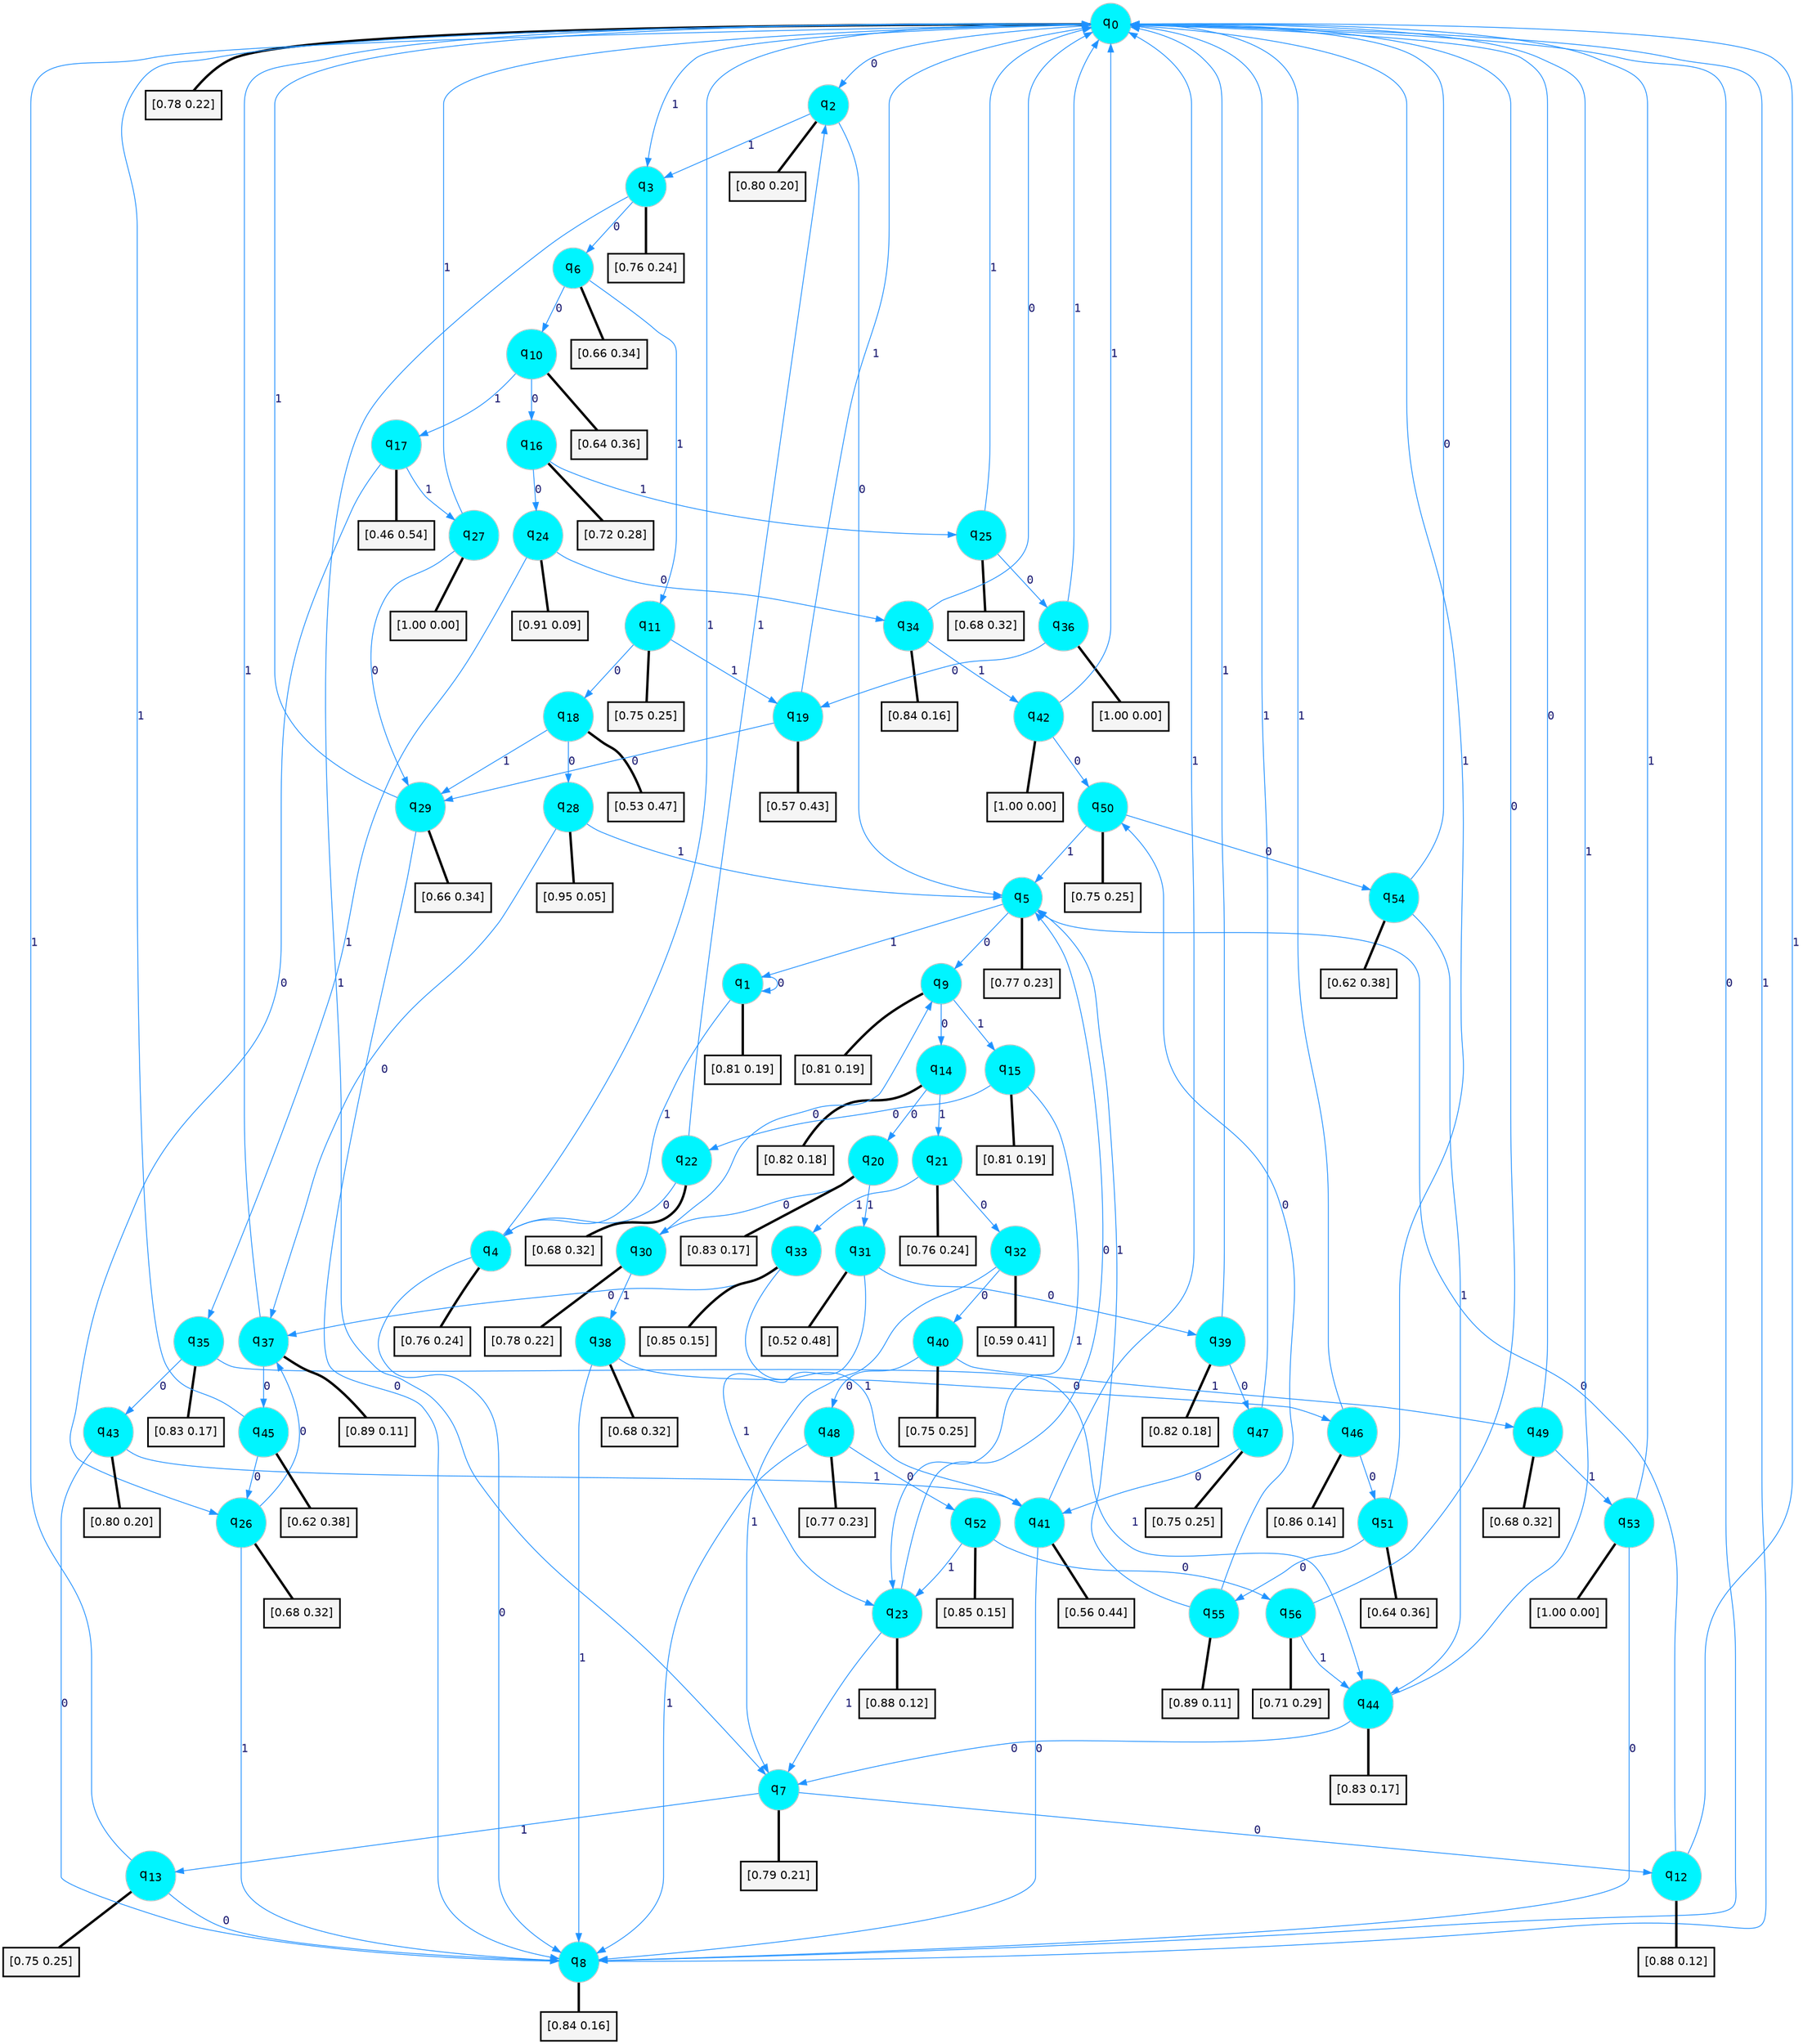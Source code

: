 digraph G {
graph [
bgcolor=transparent, dpi=300, rankdir=TD, size="40,25"];
node [
color=gray, fillcolor=turquoise1, fontcolor=black, fontname=Helvetica, fontsize=16, fontweight=bold, shape=circle, style=filled];
edge [
arrowsize=1, color=dodgerblue1, fontcolor=midnightblue, fontname=courier, fontweight=bold, penwidth=1, style=solid, weight=20];
0[label=<q<SUB>0</SUB>>];
1[label=<q<SUB>1</SUB>>];
2[label=<q<SUB>2</SUB>>];
3[label=<q<SUB>3</SUB>>];
4[label=<q<SUB>4</SUB>>];
5[label=<q<SUB>5</SUB>>];
6[label=<q<SUB>6</SUB>>];
7[label=<q<SUB>7</SUB>>];
8[label=<q<SUB>8</SUB>>];
9[label=<q<SUB>9</SUB>>];
10[label=<q<SUB>10</SUB>>];
11[label=<q<SUB>11</SUB>>];
12[label=<q<SUB>12</SUB>>];
13[label=<q<SUB>13</SUB>>];
14[label=<q<SUB>14</SUB>>];
15[label=<q<SUB>15</SUB>>];
16[label=<q<SUB>16</SUB>>];
17[label=<q<SUB>17</SUB>>];
18[label=<q<SUB>18</SUB>>];
19[label=<q<SUB>19</SUB>>];
20[label=<q<SUB>20</SUB>>];
21[label=<q<SUB>21</SUB>>];
22[label=<q<SUB>22</SUB>>];
23[label=<q<SUB>23</SUB>>];
24[label=<q<SUB>24</SUB>>];
25[label=<q<SUB>25</SUB>>];
26[label=<q<SUB>26</SUB>>];
27[label=<q<SUB>27</SUB>>];
28[label=<q<SUB>28</SUB>>];
29[label=<q<SUB>29</SUB>>];
30[label=<q<SUB>30</SUB>>];
31[label=<q<SUB>31</SUB>>];
32[label=<q<SUB>32</SUB>>];
33[label=<q<SUB>33</SUB>>];
34[label=<q<SUB>34</SUB>>];
35[label=<q<SUB>35</SUB>>];
36[label=<q<SUB>36</SUB>>];
37[label=<q<SUB>37</SUB>>];
38[label=<q<SUB>38</SUB>>];
39[label=<q<SUB>39</SUB>>];
40[label=<q<SUB>40</SUB>>];
41[label=<q<SUB>41</SUB>>];
42[label=<q<SUB>42</SUB>>];
43[label=<q<SUB>43</SUB>>];
44[label=<q<SUB>44</SUB>>];
45[label=<q<SUB>45</SUB>>];
46[label=<q<SUB>46</SUB>>];
47[label=<q<SUB>47</SUB>>];
48[label=<q<SUB>48</SUB>>];
49[label=<q<SUB>49</SUB>>];
50[label=<q<SUB>50</SUB>>];
51[label=<q<SUB>51</SUB>>];
52[label=<q<SUB>52</SUB>>];
53[label=<q<SUB>53</SUB>>];
54[label=<q<SUB>54</SUB>>];
55[label=<q<SUB>55</SUB>>];
56[label=<q<SUB>56</SUB>>];
57[label="[0.78 0.22]", shape=box,fontcolor=black, fontname=Helvetica, fontsize=14, penwidth=2, fillcolor=whitesmoke,color=black];
58[label="[0.81 0.19]", shape=box,fontcolor=black, fontname=Helvetica, fontsize=14, penwidth=2, fillcolor=whitesmoke,color=black];
59[label="[0.80 0.20]", shape=box,fontcolor=black, fontname=Helvetica, fontsize=14, penwidth=2, fillcolor=whitesmoke,color=black];
60[label="[0.76 0.24]", shape=box,fontcolor=black, fontname=Helvetica, fontsize=14, penwidth=2, fillcolor=whitesmoke,color=black];
61[label="[0.76 0.24]", shape=box,fontcolor=black, fontname=Helvetica, fontsize=14, penwidth=2, fillcolor=whitesmoke,color=black];
62[label="[0.77 0.23]", shape=box,fontcolor=black, fontname=Helvetica, fontsize=14, penwidth=2, fillcolor=whitesmoke,color=black];
63[label="[0.66 0.34]", shape=box,fontcolor=black, fontname=Helvetica, fontsize=14, penwidth=2, fillcolor=whitesmoke,color=black];
64[label="[0.79 0.21]", shape=box,fontcolor=black, fontname=Helvetica, fontsize=14, penwidth=2, fillcolor=whitesmoke,color=black];
65[label="[0.84 0.16]", shape=box,fontcolor=black, fontname=Helvetica, fontsize=14, penwidth=2, fillcolor=whitesmoke,color=black];
66[label="[0.81 0.19]", shape=box,fontcolor=black, fontname=Helvetica, fontsize=14, penwidth=2, fillcolor=whitesmoke,color=black];
67[label="[0.64 0.36]", shape=box,fontcolor=black, fontname=Helvetica, fontsize=14, penwidth=2, fillcolor=whitesmoke,color=black];
68[label="[0.75 0.25]", shape=box,fontcolor=black, fontname=Helvetica, fontsize=14, penwidth=2, fillcolor=whitesmoke,color=black];
69[label="[0.88 0.12]", shape=box,fontcolor=black, fontname=Helvetica, fontsize=14, penwidth=2, fillcolor=whitesmoke,color=black];
70[label="[0.75 0.25]", shape=box,fontcolor=black, fontname=Helvetica, fontsize=14, penwidth=2, fillcolor=whitesmoke,color=black];
71[label="[0.82 0.18]", shape=box,fontcolor=black, fontname=Helvetica, fontsize=14, penwidth=2, fillcolor=whitesmoke,color=black];
72[label="[0.81 0.19]", shape=box,fontcolor=black, fontname=Helvetica, fontsize=14, penwidth=2, fillcolor=whitesmoke,color=black];
73[label="[0.72 0.28]", shape=box,fontcolor=black, fontname=Helvetica, fontsize=14, penwidth=2, fillcolor=whitesmoke,color=black];
74[label="[0.46 0.54]", shape=box,fontcolor=black, fontname=Helvetica, fontsize=14, penwidth=2, fillcolor=whitesmoke,color=black];
75[label="[0.53 0.47]", shape=box,fontcolor=black, fontname=Helvetica, fontsize=14, penwidth=2, fillcolor=whitesmoke,color=black];
76[label="[0.57 0.43]", shape=box,fontcolor=black, fontname=Helvetica, fontsize=14, penwidth=2, fillcolor=whitesmoke,color=black];
77[label="[0.83 0.17]", shape=box,fontcolor=black, fontname=Helvetica, fontsize=14, penwidth=2, fillcolor=whitesmoke,color=black];
78[label="[0.76 0.24]", shape=box,fontcolor=black, fontname=Helvetica, fontsize=14, penwidth=2, fillcolor=whitesmoke,color=black];
79[label="[0.68 0.32]", shape=box,fontcolor=black, fontname=Helvetica, fontsize=14, penwidth=2, fillcolor=whitesmoke,color=black];
80[label="[0.88 0.12]", shape=box,fontcolor=black, fontname=Helvetica, fontsize=14, penwidth=2, fillcolor=whitesmoke,color=black];
81[label="[0.91 0.09]", shape=box,fontcolor=black, fontname=Helvetica, fontsize=14, penwidth=2, fillcolor=whitesmoke,color=black];
82[label="[0.68 0.32]", shape=box,fontcolor=black, fontname=Helvetica, fontsize=14, penwidth=2, fillcolor=whitesmoke,color=black];
83[label="[0.68 0.32]", shape=box,fontcolor=black, fontname=Helvetica, fontsize=14, penwidth=2, fillcolor=whitesmoke,color=black];
84[label="[1.00 0.00]", shape=box,fontcolor=black, fontname=Helvetica, fontsize=14, penwidth=2, fillcolor=whitesmoke,color=black];
85[label="[0.95 0.05]", shape=box,fontcolor=black, fontname=Helvetica, fontsize=14, penwidth=2, fillcolor=whitesmoke,color=black];
86[label="[0.66 0.34]", shape=box,fontcolor=black, fontname=Helvetica, fontsize=14, penwidth=2, fillcolor=whitesmoke,color=black];
87[label="[0.78 0.22]", shape=box,fontcolor=black, fontname=Helvetica, fontsize=14, penwidth=2, fillcolor=whitesmoke,color=black];
88[label="[0.52 0.48]", shape=box,fontcolor=black, fontname=Helvetica, fontsize=14, penwidth=2, fillcolor=whitesmoke,color=black];
89[label="[0.59 0.41]", shape=box,fontcolor=black, fontname=Helvetica, fontsize=14, penwidth=2, fillcolor=whitesmoke,color=black];
90[label="[0.85 0.15]", shape=box,fontcolor=black, fontname=Helvetica, fontsize=14, penwidth=2, fillcolor=whitesmoke,color=black];
91[label="[0.84 0.16]", shape=box,fontcolor=black, fontname=Helvetica, fontsize=14, penwidth=2, fillcolor=whitesmoke,color=black];
92[label="[0.83 0.17]", shape=box,fontcolor=black, fontname=Helvetica, fontsize=14, penwidth=2, fillcolor=whitesmoke,color=black];
93[label="[1.00 0.00]", shape=box,fontcolor=black, fontname=Helvetica, fontsize=14, penwidth=2, fillcolor=whitesmoke,color=black];
94[label="[0.89 0.11]", shape=box,fontcolor=black, fontname=Helvetica, fontsize=14, penwidth=2, fillcolor=whitesmoke,color=black];
95[label="[0.68 0.32]", shape=box,fontcolor=black, fontname=Helvetica, fontsize=14, penwidth=2, fillcolor=whitesmoke,color=black];
96[label="[0.82 0.18]", shape=box,fontcolor=black, fontname=Helvetica, fontsize=14, penwidth=2, fillcolor=whitesmoke,color=black];
97[label="[0.75 0.25]", shape=box,fontcolor=black, fontname=Helvetica, fontsize=14, penwidth=2, fillcolor=whitesmoke,color=black];
98[label="[0.56 0.44]", shape=box,fontcolor=black, fontname=Helvetica, fontsize=14, penwidth=2, fillcolor=whitesmoke,color=black];
99[label="[1.00 0.00]", shape=box,fontcolor=black, fontname=Helvetica, fontsize=14, penwidth=2, fillcolor=whitesmoke,color=black];
100[label="[0.80 0.20]", shape=box,fontcolor=black, fontname=Helvetica, fontsize=14, penwidth=2, fillcolor=whitesmoke,color=black];
101[label="[0.83 0.17]", shape=box,fontcolor=black, fontname=Helvetica, fontsize=14, penwidth=2, fillcolor=whitesmoke,color=black];
102[label="[0.62 0.38]", shape=box,fontcolor=black, fontname=Helvetica, fontsize=14, penwidth=2, fillcolor=whitesmoke,color=black];
103[label="[0.86 0.14]", shape=box,fontcolor=black, fontname=Helvetica, fontsize=14, penwidth=2, fillcolor=whitesmoke,color=black];
104[label="[0.75 0.25]", shape=box,fontcolor=black, fontname=Helvetica, fontsize=14, penwidth=2, fillcolor=whitesmoke,color=black];
105[label="[0.77 0.23]", shape=box,fontcolor=black, fontname=Helvetica, fontsize=14, penwidth=2, fillcolor=whitesmoke,color=black];
106[label="[0.68 0.32]", shape=box,fontcolor=black, fontname=Helvetica, fontsize=14, penwidth=2, fillcolor=whitesmoke,color=black];
107[label="[0.75 0.25]", shape=box,fontcolor=black, fontname=Helvetica, fontsize=14, penwidth=2, fillcolor=whitesmoke,color=black];
108[label="[0.64 0.36]", shape=box,fontcolor=black, fontname=Helvetica, fontsize=14, penwidth=2, fillcolor=whitesmoke,color=black];
109[label="[0.85 0.15]", shape=box,fontcolor=black, fontname=Helvetica, fontsize=14, penwidth=2, fillcolor=whitesmoke,color=black];
110[label="[1.00 0.00]", shape=box,fontcolor=black, fontname=Helvetica, fontsize=14, penwidth=2, fillcolor=whitesmoke,color=black];
111[label="[0.62 0.38]", shape=box,fontcolor=black, fontname=Helvetica, fontsize=14, penwidth=2, fillcolor=whitesmoke,color=black];
112[label="[0.89 0.11]", shape=box,fontcolor=black, fontname=Helvetica, fontsize=14, penwidth=2, fillcolor=whitesmoke,color=black];
113[label="[0.71 0.29]", shape=box,fontcolor=black, fontname=Helvetica, fontsize=14, penwidth=2, fillcolor=whitesmoke,color=black];
0->2 [label=0];
0->3 [label=1];
0->57 [arrowhead=none, penwidth=3,color=black];
1->1 [label=0];
1->4 [label=1];
1->58 [arrowhead=none, penwidth=3,color=black];
2->5 [label=0];
2->3 [label=1];
2->59 [arrowhead=none, penwidth=3,color=black];
3->6 [label=0];
3->7 [label=1];
3->60 [arrowhead=none, penwidth=3,color=black];
4->8 [label=0];
4->0 [label=1];
4->61 [arrowhead=none, penwidth=3,color=black];
5->9 [label=0];
5->1 [label=1];
5->62 [arrowhead=none, penwidth=3,color=black];
6->10 [label=0];
6->11 [label=1];
6->63 [arrowhead=none, penwidth=3,color=black];
7->12 [label=0];
7->13 [label=1];
7->64 [arrowhead=none, penwidth=3,color=black];
8->0 [label=0];
8->0 [label=1];
8->65 [arrowhead=none, penwidth=3,color=black];
9->14 [label=0];
9->15 [label=1];
9->66 [arrowhead=none, penwidth=3,color=black];
10->16 [label=0];
10->17 [label=1];
10->67 [arrowhead=none, penwidth=3,color=black];
11->18 [label=0];
11->19 [label=1];
11->68 [arrowhead=none, penwidth=3,color=black];
12->5 [label=0];
12->0 [label=1];
12->69 [arrowhead=none, penwidth=3,color=black];
13->8 [label=0];
13->0 [label=1];
13->70 [arrowhead=none, penwidth=3,color=black];
14->20 [label=0];
14->21 [label=1];
14->71 [arrowhead=none, penwidth=3,color=black];
15->22 [label=0];
15->23 [label=1];
15->72 [arrowhead=none, penwidth=3,color=black];
16->24 [label=0];
16->25 [label=1];
16->73 [arrowhead=none, penwidth=3,color=black];
17->26 [label=0];
17->27 [label=1];
17->74 [arrowhead=none, penwidth=3,color=black];
18->28 [label=0];
18->29 [label=1];
18->75 [arrowhead=none, penwidth=3,color=black];
19->29 [label=0];
19->0 [label=1];
19->76 [arrowhead=none, penwidth=3,color=black];
20->30 [label=0];
20->31 [label=1];
20->77 [arrowhead=none, penwidth=3,color=black];
21->32 [label=0];
21->33 [label=1];
21->78 [arrowhead=none, penwidth=3,color=black];
22->4 [label=0];
22->2 [label=1];
22->79 [arrowhead=none, penwidth=3,color=black];
23->5 [label=0];
23->7 [label=1];
23->80 [arrowhead=none, penwidth=3,color=black];
24->34 [label=0];
24->35 [label=1];
24->81 [arrowhead=none, penwidth=3,color=black];
25->36 [label=0];
25->0 [label=1];
25->82 [arrowhead=none, penwidth=3,color=black];
26->37 [label=0];
26->8 [label=1];
26->83 [arrowhead=none, penwidth=3,color=black];
27->29 [label=0];
27->0 [label=1];
27->84 [arrowhead=none, penwidth=3,color=black];
28->37 [label=0];
28->5 [label=1];
28->85 [arrowhead=none, penwidth=3,color=black];
29->8 [label=0];
29->0 [label=1];
29->86 [arrowhead=none, penwidth=3,color=black];
30->9 [label=0];
30->38 [label=1];
30->87 [arrowhead=none, penwidth=3,color=black];
31->39 [label=0];
31->23 [label=1];
31->88 [arrowhead=none, penwidth=3,color=black];
32->40 [label=0];
32->7 [label=1];
32->89 [arrowhead=none, penwidth=3,color=black];
33->37 [label=0];
33->41 [label=1];
33->90 [arrowhead=none, penwidth=3,color=black];
34->0 [label=0];
34->42 [label=1];
34->91 [arrowhead=none, penwidth=3,color=black];
35->43 [label=0];
35->44 [label=1];
35->92 [arrowhead=none, penwidth=3,color=black];
36->19 [label=0];
36->0 [label=1];
36->93 [arrowhead=none, penwidth=3,color=black];
37->45 [label=0];
37->0 [label=1];
37->94 [arrowhead=none, penwidth=3,color=black];
38->46 [label=0];
38->8 [label=1];
38->95 [arrowhead=none, penwidth=3,color=black];
39->47 [label=0];
39->0 [label=1];
39->96 [arrowhead=none, penwidth=3,color=black];
40->48 [label=0];
40->49 [label=1];
40->97 [arrowhead=none, penwidth=3,color=black];
41->8 [label=0];
41->0 [label=1];
41->98 [arrowhead=none, penwidth=3,color=black];
42->50 [label=0];
42->0 [label=1];
42->99 [arrowhead=none, penwidth=3,color=black];
43->8 [label=0];
43->41 [label=1];
43->100 [arrowhead=none, penwidth=3,color=black];
44->7 [label=0];
44->0 [label=1];
44->101 [arrowhead=none, penwidth=3,color=black];
45->26 [label=0];
45->0 [label=1];
45->102 [arrowhead=none, penwidth=3,color=black];
46->51 [label=0];
46->0 [label=1];
46->103 [arrowhead=none, penwidth=3,color=black];
47->41 [label=0];
47->0 [label=1];
47->104 [arrowhead=none, penwidth=3,color=black];
48->52 [label=0];
48->8 [label=1];
48->105 [arrowhead=none, penwidth=3,color=black];
49->0 [label=0];
49->53 [label=1];
49->106 [arrowhead=none, penwidth=3,color=black];
50->54 [label=0];
50->5 [label=1];
50->107 [arrowhead=none, penwidth=3,color=black];
51->55 [label=0];
51->0 [label=1];
51->108 [arrowhead=none, penwidth=3,color=black];
52->56 [label=0];
52->23 [label=1];
52->109 [arrowhead=none, penwidth=3,color=black];
53->8 [label=0];
53->0 [label=1];
53->110 [arrowhead=none, penwidth=3,color=black];
54->0 [label=0];
54->44 [label=1];
54->111 [arrowhead=none, penwidth=3,color=black];
55->50 [label=0];
55->5 [label=1];
55->112 [arrowhead=none, penwidth=3,color=black];
56->0 [label=0];
56->44 [label=1];
56->113 [arrowhead=none, penwidth=3,color=black];
}
